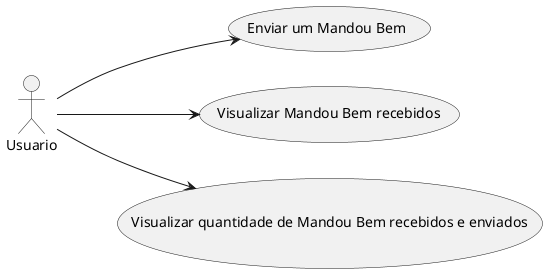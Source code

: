 @startuml
left to right direction

actor :Usuario: as user

usecase "Enviar um Mandou Bem" as UC1
usecase "Visualizar Mandou Bem recebidos" as UC2
usecase "Visualizar quantidade de Mandou Bem recebidos e enviados" as UC3

user --> UC1
user --> UC2
user --> UC3

@enduml
